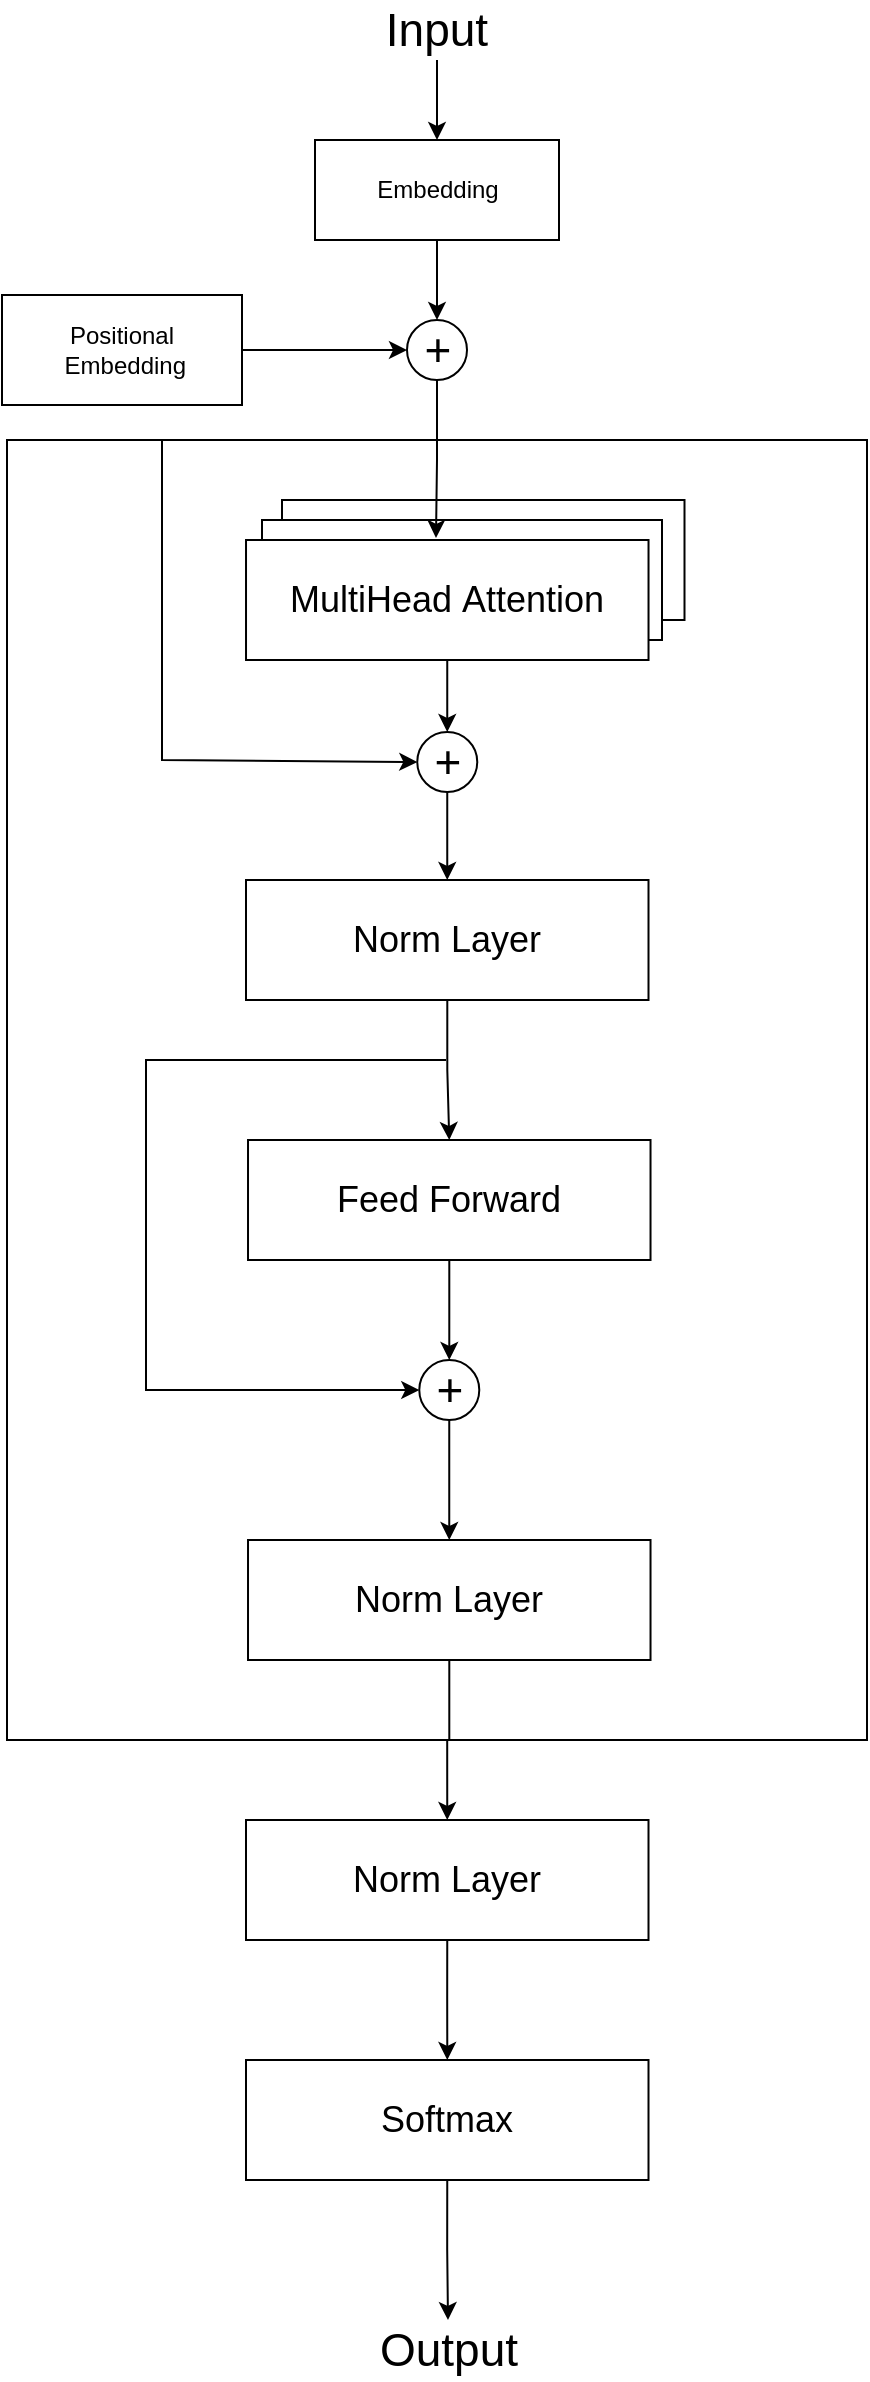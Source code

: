 <mxfile version="24.7.8">
  <diagram name="Page-1" id="TzxfLF1Mkp6oYZ3xF-7w">
    <mxGraphModel dx="1714" dy="1220" grid="1" gridSize="10" guides="1" tooltips="1" connect="1" arrows="1" fold="1" page="1" pageScale="1" pageWidth="850" pageHeight="1100" math="0" shadow="0">
      <root>
        <mxCell id="0" />
        <mxCell id="1" parent="0" />
        <mxCell id="ds2sbOhQZGCkTT4XQgF9-34" value="" style="group" vertex="1" connectable="0" parent="1">
          <mxGeometry x="240" y="60" width="432.5" height="1190" as="geometry" />
        </mxCell>
        <mxCell id="ds2sbOhQZGCkTT4XQgF9-19" value="" style="rounded=0;whiteSpace=wrap;html=1;" vertex="1" parent="ds2sbOhQZGCkTT4XQgF9-34">
          <mxGeometry x="2.5" y="220" width="430" height="650" as="geometry" />
        </mxCell>
        <mxCell id="ds2sbOhQZGCkTT4XQgF9-11" value="MultiHead&amp;nbsp;Attention" style="rounded=0;whiteSpace=wrap;html=1;fontSize=18;" vertex="1" parent="ds2sbOhQZGCkTT4XQgF9-34">
          <mxGeometry x="140" y="250" width="201.25" height="60" as="geometry" />
        </mxCell>
        <mxCell id="ds2sbOhQZGCkTT4XQgF9-10" value="MultiHead&amp;nbsp;Attention" style="rounded=0;whiteSpace=wrap;html=1;fontSize=18;" vertex="1" parent="ds2sbOhQZGCkTT4XQgF9-34">
          <mxGeometry x="130" y="260" width="200" height="60" as="geometry" />
        </mxCell>
        <mxCell id="ds2sbOhQZGCkTT4XQgF9-7" style="edgeStyle=orthogonalEdgeStyle;rounded=0;orthogonalLoop=1;jettySize=auto;html=1;entryX=0.5;entryY=0;entryDx=0;entryDy=0;" edge="1" parent="ds2sbOhQZGCkTT4XQgF9-34" source="ds2sbOhQZGCkTT4XQgF9-1" target="ds2sbOhQZGCkTT4XQgF9-2">
          <mxGeometry relative="1" as="geometry" />
        </mxCell>
        <mxCell id="ds2sbOhQZGCkTT4XQgF9-1" value="Input" style="text;html=1;align=center;verticalAlign=middle;whiteSpace=wrap;rounded=0;fontSize=23;" vertex="1" parent="ds2sbOhQZGCkTT4XQgF9-34">
          <mxGeometry x="185" width="65" height="30" as="geometry" />
        </mxCell>
        <mxCell id="ds2sbOhQZGCkTT4XQgF9-6" style="edgeStyle=orthogonalEdgeStyle;rounded=0;orthogonalLoop=1;jettySize=auto;html=1;entryX=0.5;entryY=0;entryDx=0;entryDy=0;" edge="1" parent="ds2sbOhQZGCkTT4XQgF9-34" source="ds2sbOhQZGCkTT4XQgF9-2" target="ds2sbOhQZGCkTT4XQgF9-3">
          <mxGeometry relative="1" as="geometry" />
        </mxCell>
        <mxCell id="ds2sbOhQZGCkTT4XQgF9-2" value="Embedding" style="rounded=0;whiteSpace=wrap;html=1;" vertex="1" parent="ds2sbOhQZGCkTT4XQgF9-34">
          <mxGeometry x="156.5" y="70" width="122" height="50" as="geometry" />
        </mxCell>
        <mxCell id="ds2sbOhQZGCkTT4XQgF9-3" value="+" style="ellipse;whiteSpace=wrap;html=1;aspect=fixed;fontSize=23;" vertex="1" parent="ds2sbOhQZGCkTT4XQgF9-34">
          <mxGeometry x="202.5" y="160" width="30" height="30" as="geometry" />
        </mxCell>
        <mxCell id="ds2sbOhQZGCkTT4XQgF9-5" style="edgeStyle=orthogonalEdgeStyle;rounded=0;orthogonalLoop=1;jettySize=auto;html=1;entryX=0;entryY=0.5;entryDx=0;entryDy=0;" edge="1" parent="ds2sbOhQZGCkTT4XQgF9-34" source="ds2sbOhQZGCkTT4XQgF9-4" target="ds2sbOhQZGCkTT4XQgF9-3">
          <mxGeometry relative="1" as="geometry" />
        </mxCell>
        <mxCell id="ds2sbOhQZGCkTT4XQgF9-4" value="Positional&lt;div&gt;&amp;nbsp;Embedding&lt;/div&gt;" style="rounded=0;whiteSpace=wrap;html=1;" vertex="1" parent="ds2sbOhQZGCkTT4XQgF9-34">
          <mxGeometry y="147.5" width="120" height="55" as="geometry" />
        </mxCell>
        <mxCell id="ds2sbOhQZGCkTT4XQgF9-13" style="edgeStyle=orthogonalEdgeStyle;rounded=0;orthogonalLoop=1;jettySize=auto;html=1;exitX=0.5;exitY=1;exitDx=0;exitDy=0;entryX=0.5;entryY=0;entryDx=0;entryDy=0;" edge="1" parent="ds2sbOhQZGCkTT4XQgF9-34" source="ds2sbOhQZGCkTT4XQgF9-8" target="ds2sbOhQZGCkTT4XQgF9-12">
          <mxGeometry relative="1" as="geometry" />
        </mxCell>
        <mxCell id="ds2sbOhQZGCkTT4XQgF9-8" value="MultiHead&amp;nbsp;Attention" style="rounded=0;whiteSpace=wrap;html=1;fontSize=18;" vertex="1" parent="ds2sbOhQZGCkTT4XQgF9-34">
          <mxGeometry x="122.01" y="270" width="201.25" height="60" as="geometry" />
        </mxCell>
        <mxCell id="ds2sbOhQZGCkTT4XQgF9-9" style="edgeStyle=orthogonalEdgeStyle;rounded=0;orthogonalLoop=1;jettySize=auto;html=1;exitX=0.5;exitY=1;exitDx=0;exitDy=0;entryX=0.472;entryY=-0.017;entryDx=0;entryDy=0;entryPerimeter=0;" edge="1" parent="ds2sbOhQZGCkTT4XQgF9-34" source="ds2sbOhQZGCkTT4XQgF9-3" target="ds2sbOhQZGCkTT4XQgF9-8">
          <mxGeometry relative="1" as="geometry">
            <Array as="points">
              <mxPoint x="218" y="230" />
            </Array>
          </mxGeometry>
        </mxCell>
        <mxCell id="ds2sbOhQZGCkTT4XQgF9-17" style="edgeStyle=orthogonalEdgeStyle;rounded=0;orthogonalLoop=1;jettySize=auto;html=1;exitX=0.5;exitY=1;exitDx=0;exitDy=0;entryX=0.5;entryY=0;entryDx=0;entryDy=0;" edge="1" parent="ds2sbOhQZGCkTT4XQgF9-34" source="ds2sbOhQZGCkTT4XQgF9-12" target="ds2sbOhQZGCkTT4XQgF9-15">
          <mxGeometry relative="1" as="geometry" />
        </mxCell>
        <mxCell id="ds2sbOhQZGCkTT4XQgF9-12" value="+" style="ellipse;whiteSpace=wrap;html=1;aspect=fixed;fontSize=23;" vertex="1" parent="ds2sbOhQZGCkTT4XQgF9-34">
          <mxGeometry x="207.63" y="366" width="30" height="30" as="geometry" />
        </mxCell>
        <mxCell id="ds2sbOhQZGCkTT4XQgF9-14" value="" style="endArrow=classic;html=1;rounded=0;entryX=0;entryY=0.5;entryDx=0;entryDy=0;" edge="1" parent="ds2sbOhQZGCkTT4XQgF9-34" target="ds2sbOhQZGCkTT4XQgF9-12">
          <mxGeometry width="50" height="50" relative="1" as="geometry">
            <mxPoint x="220" y="220" as="sourcePoint" />
            <mxPoint x="207.63" y="415" as="targetPoint" />
            <Array as="points">
              <mxPoint x="80" y="220" />
              <mxPoint x="80" y="380" />
            </Array>
          </mxGeometry>
        </mxCell>
        <mxCell id="ds2sbOhQZGCkTT4XQgF9-18" style="edgeStyle=orthogonalEdgeStyle;rounded=0;orthogonalLoop=1;jettySize=auto;html=1;entryX=0.5;entryY=0;entryDx=0;entryDy=0;" edge="1" parent="ds2sbOhQZGCkTT4XQgF9-34" source="ds2sbOhQZGCkTT4XQgF9-15" target="ds2sbOhQZGCkTT4XQgF9-16">
          <mxGeometry relative="1" as="geometry" />
        </mxCell>
        <mxCell id="ds2sbOhQZGCkTT4XQgF9-15" value="Norm Layer" style="rounded=0;whiteSpace=wrap;html=1;fontSize=18;" vertex="1" parent="ds2sbOhQZGCkTT4XQgF9-34">
          <mxGeometry x="122" y="440" width="201.25" height="60" as="geometry" />
        </mxCell>
        <mxCell id="ds2sbOhQZGCkTT4XQgF9-21" style="edgeStyle=orthogonalEdgeStyle;rounded=0;orthogonalLoop=1;jettySize=auto;html=1;entryX=0.5;entryY=0;entryDx=0;entryDy=0;" edge="1" parent="ds2sbOhQZGCkTT4XQgF9-34" source="ds2sbOhQZGCkTT4XQgF9-16" target="ds2sbOhQZGCkTT4XQgF9-20">
          <mxGeometry relative="1" as="geometry" />
        </mxCell>
        <mxCell id="ds2sbOhQZGCkTT4XQgF9-16" value="Feed Forward" style="rounded=0;whiteSpace=wrap;html=1;fontSize=18;" vertex="1" parent="ds2sbOhQZGCkTT4XQgF9-34">
          <mxGeometry x="123.01" y="570" width="201.25" height="60" as="geometry" />
        </mxCell>
        <mxCell id="ds2sbOhQZGCkTT4XQgF9-26" style="edgeStyle=orthogonalEdgeStyle;rounded=0;orthogonalLoop=1;jettySize=auto;html=1;exitX=0.5;exitY=1;exitDx=0;exitDy=0;entryX=0.5;entryY=0;entryDx=0;entryDy=0;" edge="1" parent="ds2sbOhQZGCkTT4XQgF9-34" source="ds2sbOhQZGCkTT4XQgF9-20" target="ds2sbOhQZGCkTT4XQgF9-24">
          <mxGeometry relative="1" as="geometry" />
        </mxCell>
        <mxCell id="ds2sbOhQZGCkTT4XQgF9-20" value="+" style="ellipse;whiteSpace=wrap;html=1;aspect=fixed;fontSize=23;" vertex="1" parent="ds2sbOhQZGCkTT4XQgF9-34">
          <mxGeometry x="208.64" y="680" width="30" height="30" as="geometry" />
        </mxCell>
        <mxCell id="ds2sbOhQZGCkTT4XQgF9-22" value="" style="endArrow=classic;html=1;rounded=0;entryX=0;entryY=0.5;entryDx=0;entryDy=0;" edge="1" parent="ds2sbOhQZGCkTT4XQgF9-34" target="ds2sbOhQZGCkTT4XQgF9-20">
          <mxGeometry width="50" height="50" relative="1" as="geometry">
            <mxPoint x="222" y="530" as="sourcePoint" />
            <mxPoint x="200" y="691" as="targetPoint" />
            <Array as="points">
              <mxPoint x="72" y="530" />
              <mxPoint x="72" y="695" />
            </Array>
          </mxGeometry>
        </mxCell>
        <mxCell id="ds2sbOhQZGCkTT4XQgF9-28" style="edgeStyle=orthogonalEdgeStyle;rounded=0;orthogonalLoop=1;jettySize=auto;html=1;entryX=0.5;entryY=0;entryDx=0;entryDy=0;" edge="1" parent="ds2sbOhQZGCkTT4XQgF9-34" source="ds2sbOhQZGCkTT4XQgF9-24" target="ds2sbOhQZGCkTT4XQgF9-27">
          <mxGeometry relative="1" as="geometry" />
        </mxCell>
        <mxCell id="ds2sbOhQZGCkTT4XQgF9-24" value="Norm Layer" style="rounded=0;whiteSpace=wrap;html=1;fontSize=18;" vertex="1" parent="ds2sbOhQZGCkTT4XQgF9-34">
          <mxGeometry x="123.01" y="770" width="201.25" height="60" as="geometry" />
        </mxCell>
        <mxCell id="ds2sbOhQZGCkTT4XQgF9-30" style="edgeStyle=orthogonalEdgeStyle;rounded=0;orthogonalLoop=1;jettySize=auto;html=1;exitX=0.5;exitY=1;exitDx=0;exitDy=0;" edge="1" parent="ds2sbOhQZGCkTT4XQgF9-34" source="ds2sbOhQZGCkTT4XQgF9-27" target="ds2sbOhQZGCkTT4XQgF9-29">
          <mxGeometry relative="1" as="geometry" />
        </mxCell>
        <mxCell id="ds2sbOhQZGCkTT4XQgF9-27" value="Norm Layer" style="rounded=0;whiteSpace=wrap;html=1;fontSize=18;" vertex="1" parent="ds2sbOhQZGCkTT4XQgF9-34">
          <mxGeometry x="122" y="910" width="201.25" height="60" as="geometry" />
        </mxCell>
        <mxCell id="ds2sbOhQZGCkTT4XQgF9-31" style="edgeStyle=orthogonalEdgeStyle;rounded=0;orthogonalLoop=1;jettySize=auto;html=1;exitX=0.5;exitY=1;exitDx=0;exitDy=0;" edge="1" parent="ds2sbOhQZGCkTT4XQgF9-34" source="ds2sbOhQZGCkTT4XQgF9-29">
          <mxGeometry relative="1" as="geometry">
            <mxPoint x="223" y="1160" as="targetPoint" />
          </mxGeometry>
        </mxCell>
        <mxCell id="ds2sbOhQZGCkTT4XQgF9-29" value="Softmax" style="rounded=0;whiteSpace=wrap;html=1;fontSize=18;" vertex="1" parent="ds2sbOhQZGCkTT4XQgF9-34">
          <mxGeometry x="122" y="1030" width="201.25" height="60" as="geometry" />
        </mxCell>
        <mxCell id="ds2sbOhQZGCkTT4XQgF9-33" value="Output" style="text;html=1;align=center;verticalAlign=middle;whiteSpace=wrap;rounded=0;fontSize=23;" vertex="1" parent="ds2sbOhQZGCkTT4XQgF9-34">
          <mxGeometry x="191.14" y="1160" width="65" height="30" as="geometry" />
        </mxCell>
      </root>
    </mxGraphModel>
  </diagram>
</mxfile>
